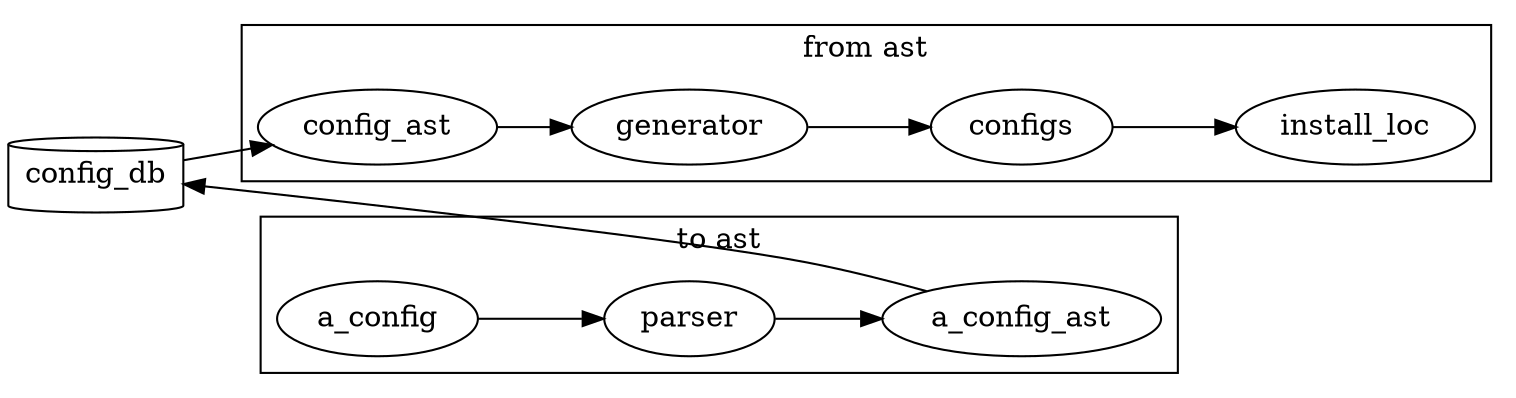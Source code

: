digraph cm {

    rankdir=LR;
    newrank=true;

    config_db [shape=cylinder];

    subgraph cluster_from {
        label="from ast";
        config_ast -> generator;
        generator -> configs;
        configs -> install_loc;
    }

    subgraph cluster_to {
        label="to ast";
        a_config -> parser;
        parser -> a_config_ast;
    }

    { rank=same; rankdir=TB config_ast a_config; }
    a_config_ast -> config_db [ltail=cluster_to]; 
    config_db -> config_ast [lhead=cluster_from];
}
